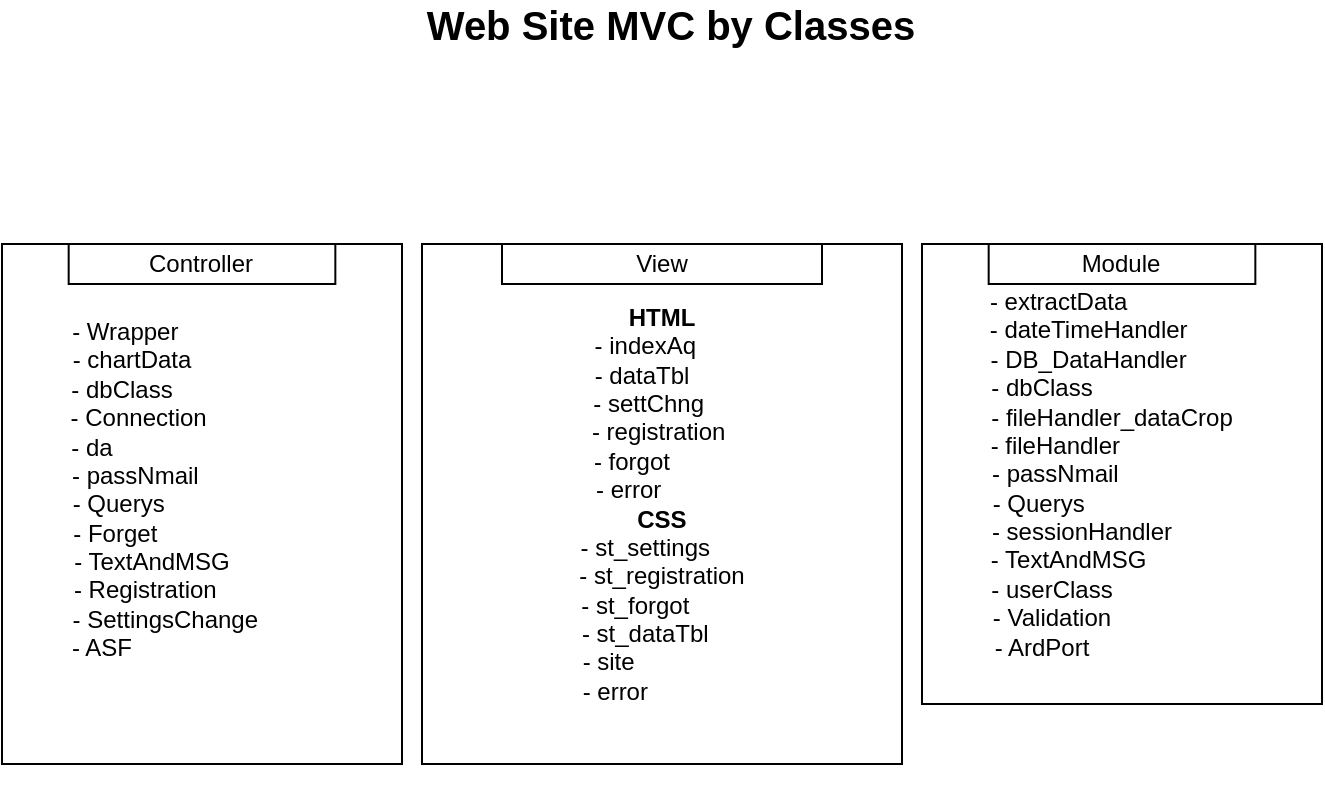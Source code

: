 <mxfile version="15.2.9" type="device"><diagram id="AS-GtM7eC9lOG2qA9LNT" name="Page-1"><mxGraphModel dx="981" dy="508" grid="1" gridSize="10" guides="1" tooltips="1" connect="1" arrows="1" fold="1" page="1" pageScale="1" pageWidth="827" pageHeight="1169" math="0" shadow="0"><root><mxCell id="0"/><mxCell id="1" parent="0"/><mxCell id="Q-rDlVN7T9nLc0tARPzA-1" value="&lt;b&gt;&lt;font style=&quot;font-size: 20px&quot;&gt;Web Site MVC by Classes&lt;/font&gt;&lt;/b&gt;" style="text;html=1;align=center;verticalAlign=middle;resizable=0;points=[];autosize=1;strokeColor=none;fillColor=none;" vertex="1" parent="1"><mxGeometry x="284" y="40" width="260" height="20" as="geometry"/></mxCell><mxCell id="Q-rDlVN7T9nLc0tARPzA-7" value="" style="group" vertex="1" connectable="0" parent="1"><mxGeometry x="290" y="160" width="240" height="260" as="geometry"/></mxCell><mxCell id="Q-rDlVN7T9nLc0tARPzA-4" value="&lt;b&gt;HTML&lt;/b&gt;&lt;br&gt;- indexAq&amp;nbsp; &amp;nbsp; &amp;nbsp;&lt;br&gt;- dataTbl&amp;nbsp; &amp;nbsp; &amp;nbsp;&amp;nbsp;&lt;br&gt;- settChng&amp;nbsp; &amp;nbsp;&amp;nbsp;&lt;br&gt;- registration&amp;nbsp;&lt;br&gt;- forgot&amp;nbsp; &amp;nbsp; &amp;nbsp; &amp;nbsp; &amp;nbsp;&lt;br&gt;- error&amp;nbsp; &amp;nbsp; &amp;nbsp; &amp;nbsp; &amp;nbsp;&amp;nbsp;&lt;br&gt;&lt;b&gt;CSS&lt;/b&gt;&lt;br&gt;-&amp;nbsp;st_settings&amp;nbsp; &amp;nbsp; &amp;nbsp;&lt;br&gt;-&amp;nbsp;st_registration&lt;br&gt;-&amp;nbsp;st_forgot&amp;nbsp; &amp;nbsp; &amp;nbsp; &amp;nbsp;&amp;nbsp;&lt;br&gt;-&amp;nbsp;st_dataTbl&amp;nbsp; &amp;nbsp; &amp;nbsp;&lt;br&gt;-&amp;nbsp;site&amp;nbsp; &amp;nbsp; &amp;nbsp; &amp;nbsp; &amp;nbsp; &amp;nbsp; &amp;nbsp; &amp;nbsp;&amp;nbsp;&lt;br&gt;-&amp;nbsp;error&amp;nbsp; &amp;nbsp; &amp;nbsp; &amp;nbsp; &amp;nbsp; &amp;nbsp; &amp;nbsp;&amp;nbsp;" style="rounded=0;whiteSpace=wrap;html=1;" vertex="1" parent="Q-rDlVN7T9nLc0tARPzA-7"><mxGeometry width="240" height="260" as="geometry"/></mxCell><mxCell id="Q-rDlVN7T9nLc0tARPzA-6" value="View" style="rounded=0;whiteSpace=wrap;html=1;" vertex="1" parent="Q-rDlVN7T9nLc0tARPzA-7"><mxGeometry x="40" width="160" height="20" as="geometry"/></mxCell><mxCell id="Q-rDlVN7T9nLc0tARPzA-8" value="" style="group" vertex="1" connectable="0" parent="1"><mxGeometry x="80" y="160" width="200" height="270" as="geometry"/></mxCell><mxCell id="Q-rDlVN7T9nLc0tARPzA-2" value="&lt;span&gt;- Wrapper&amp;nbsp; &amp;nbsp; &amp;nbsp; &amp;nbsp; &amp;nbsp; &amp;nbsp; &amp;nbsp; &amp;nbsp; &amp;nbsp; &amp;nbsp; &amp;nbsp; &amp;nbsp;&lt;/span&gt;&lt;br&gt;&lt;span&gt;- chartData&amp;nbsp; &amp;nbsp; &amp;nbsp; &amp;nbsp; &amp;nbsp; &amp;nbsp;&amp;nbsp;&amp;nbsp; &amp;nbsp; &amp;nbsp; &amp;nbsp; &amp;nbsp;&lt;/span&gt;&lt;br&gt;&lt;span&gt;-&amp;nbsp;dbClass&amp;nbsp; &amp;nbsp; &amp;nbsp; &amp;nbsp; &amp;nbsp; &amp;nbsp; &amp;nbsp; &amp;nbsp; &amp;nbsp; &amp;nbsp; &amp;nbsp; &amp;nbsp;&amp;nbsp;&lt;/span&gt;&lt;br&gt;&lt;span&gt;&amp;nbsp;-&amp;nbsp;&lt;/span&gt;Connection&amp;nbsp; &amp;nbsp; &amp;nbsp; &amp;nbsp; &amp;nbsp; &amp;nbsp; &amp;nbsp; &amp;nbsp; &amp;nbsp; &amp;nbsp;&amp;nbsp;&lt;br&gt;&lt;span&gt;- da&amp;nbsp; &amp;nbsp; &amp;nbsp; &amp;nbsp; &amp;nbsp; &amp;nbsp; &amp;nbsp;&amp;nbsp;&amp;nbsp; &amp;nbsp; &amp;nbsp; &amp;nbsp; &amp;nbsp; &amp;nbsp; &amp;nbsp; &amp;nbsp; &amp;nbsp; &amp;nbsp;&lt;/span&gt;&lt;br&gt;&lt;span&gt;- passNmail&amp;nbsp; &amp;nbsp; &amp;nbsp; &amp;nbsp; &amp;nbsp; &amp;nbsp; &amp;nbsp; &amp;nbsp; &amp;nbsp; &amp;nbsp;&amp;nbsp;&lt;/span&gt;&lt;br&gt;&lt;span&gt;- Querys&amp;nbsp; &amp;nbsp; &amp;nbsp; &amp;nbsp; &amp;nbsp; &amp;nbsp; &amp;nbsp; &amp;nbsp; &amp;nbsp; &amp;nbsp; &amp;nbsp; &amp;nbsp; &amp;nbsp;&lt;/span&gt;&lt;br&gt;&lt;span&gt;- Forget&amp;nbsp; &amp;nbsp; &amp;nbsp; &amp;nbsp; &amp;nbsp; &amp;nbsp; &amp;nbsp;&amp;nbsp;&amp;nbsp;&amp;nbsp; &amp;nbsp; &amp;nbsp; &amp;nbsp; &amp;nbsp; &amp;nbsp;&lt;/span&gt;&lt;br&gt;&lt;span&gt;- TextAndMSG&amp;nbsp; &amp;nbsp; &amp;nbsp; &amp;nbsp; &amp;nbsp; &amp;nbsp; &amp;nbsp; &amp;nbsp;&lt;/span&gt;&lt;br&gt;&lt;span&gt;- Registration&amp;nbsp; &amp;nbsp; &amp;nbsp; &amp;nbsp; &amp;nbsp; &amp;nbsp; &amp;nbsp; &amp;nbsp; &amp;nbsp;&lt;/span&gt;&lt;br&gt;&lt;span&gt;- SettingsChange&amp;nbsp; &amp;nbsp; &amp;nbsp; &amp;nbsp; &amp;nbsp; &amp;nbsp;&lt;br&gt;&lt;/span&gt;- ASF&amp;nbsp; &amp;nbsp; &amp;nbsp; &amp;nbsp; &amp;nbsp; &amp;nbsp; &amp;nbsp; &amp;nbsp; &amp;nbsp; &amp;nbsp; &amp;nbsp; &amp;nbsp;&amp;nbsp; &amp;nbsp; &amp;nbsp; &amp;nbsp;&lt;span&gt;&lt;br&gt;&amp;nbsp; &amp;nbsp; &amp;nbsp; &amp;nbsp; &amp;nbsp; &amp;nbsp; &amp;nbsp; &amp;nbsp; &amp;nbsp; &amp;nbsp; &amp;nbsp;&lt;/span&gt;" style="rounded=0;whiteSpace=wrap;html=1;" vertex="1" parent="Q-rDlVN7T9nLc0tARPzA-8"><mxGeometry width="200" height="260" as="geometry"/></mxCell><mxCell id="Q-rDlVN7T9nLc0tARPzA-3" value="Controller" style="rounded=0;whiteSpace=wrap;html=1;" vertex="1" parent="Q-rDlVN7T9nLc0tARPzA-8"><mxGeometry x="33.333" width="133.333" height="20" as="geometry"/></mxCell><mxCell id="Q-rDlVN7T9nLc0tARPzA-9" value="M" style="group" vertex="1" connectable="0" parent="1"><mxGeometry x="540" y="160" width="200" height="230" as="geometry"/></mxCell><mxCell id="Q-rDlVN7T9nLc0tARPzA-10" value="- extractData&amp;nbsp; &amp;nbsp; &amp;nbsp; &amp;nbsp; &amp;nbsp; &amp;nbsp; &amp;nbsp; &amp;nbsp; &amp;nbsp; &amp;nbsp;&lt;br&gt;- dateTimeHandler&amp;nbsp; &amp;nbsp; &amp;nbsp; &amp;nbsp; &amp;nbsp;&amp;nbsp;&lt;br&gt;-&amp;nbsp;DB_DataHandler&amp;nbsp; &amp;nbsp; &amp;nbsp; &amp;nbsp; &amp;nbsp;&amp;nbsp;&lt;br&gt;-&amp;nbsp;dbClass&amp;nbsp; &amp;nbsp; &amp;nbsp; &amp;nbsp; &amp;nbsp; &amp;nbsp; &amp;nbsp; &amp;nbsp; &amp;nbsp; &amp;nbsp; &amp;nbsp; &amp;nbsp;&amp;nbsp;&lt;br&gt;&amp;nbsp;-&amp;nbsp;fileHandler_dataCrop&amp;nbsp; &amp;nbsp;&amp;nbsp;&lt;br&gt;- fileHandler&amp;nbsp; &amp;nbsp; &amp;nbsp; &amp;nbsp; &amp;nbsp; &amp;nbsp; &amp;nbsp; &amp;nbsp; &amp;nbsp; &amp;nbsp;&amp;nbsp;&lt;br&gt;- passNmail&amp;nbsp; &amp;nbsp; &amp;nbsp; &amp;nbsp; &amp;nbsp; &amp;nbsp; &amp;nbsp; &amp;nbsp; &amp;nbsp; &amp;nbsp;&amp;nbsp;&lt;br&gt;- Querys&amp;nbsp; &amp;nbsp; &amp;nbsp; &amp;nbsp; &amp;nbsp; &amp;nbsp; &amp;nbsp; &amp;nbsp; &amp;nbsp; &amp;nbsp; &amp;nbsp; &amp;nbsp; &amp;nbsp;&lt;br&gt;- sessionHandler&amp;nbsp; &amp;nbsp; &amp;nbsp; &amp;nbsp; &amp;nbsp; &amp;nbsp;&amp;nbsp;&lt;br&gt;- TextAndMSG&amp;nbsp; &amp;nbsp; &amp;nbsp; &amp;nbsp; &amp;nbsp; &amp;nbsp; &amp;nbsp; &amp;nbsp;&amp;nbsp;&lt;br&gt;- userClass&amp;nbsp; &amp;nbsp; &amp;nbsp; &amp;nbsp; &amp;nbsp; &amp;nbsp; &amp;nbsp; &amp;nbsp; &amp;nbsp; &amp;nbsp; &amp;nbsp;&lt;br&gt;&amp;nbsp;- Validation&amp;nbsp; &amp;nbsp; &amp;nbsp; &amp;nbsp; &amp;nbsp; &amp;nbsp; &amp;nbsp; &amp;nbsp; &amp;nbsp; &amp;nbsp; &amp;nbsp;&amp;nbsp;&lt;br&gt;- ArdPort&amp;nbsp; &amp;nbsp; &amp;nbsp; &amp;nbsp; &amp;nbsp; &amp;nbsp; &amp;nbsp; &amp;nbsp; &amp;nbsp; &amp;nbsp; &amp;nbsp; &amp;nbsp;&amp;nbsp;" style="rounded=0;whiteSpace=wrap;html=1;" vertex="1" parent="Q-rDlVN7T9nLc0tARPzA-9"><mxGeometry width="200" height="230" as="geometry"/></mxCell><mxCell id="Q-rDlVN7T9nLc0tARPzA-11" value="Module" style="rounded=0;whiteSpace=wrap;html=1;" vertex="1" parent="Q-rDlVN7T9nLc0tARPzA-9"><mxGeometry x="33.333" width="133.333" height="20" as="geometry"/></mxCell></root></mxGraphModel></diagram></mxfile>